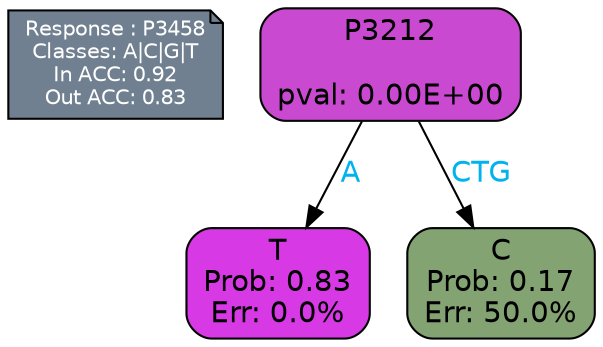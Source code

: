 digraph Tree {
node [shape=box, style="filled, rounded", color="black", fontname=helvetica] ;
graph [ranksep=equally, splines=polylines, bgcolor=transparent, dpi=600] ;
edge [fontname=helvetica] ;
LEGEND [label="Response : P3458
Classes: A|C|G|T
In ACC: 0.92
Out ACC: 0.83
",shape=note,align=left,style=filled,fillcolor="slategray",fontcolor="white",fontsize=10];1 [label="P3212

pval: 0.00E+00", fillcolor="#c94ad1"] ;
2 [label="T
Prob: 0.83
Err: 0.0%", fillcolor="#d739e5"] ;
3 [label="C
Prob: 0.17
Err: 50.0%", fillcolor="#84a372"] ;
1 -> 2 [label="A",fontcolor=deepskyblue2] ;
1 -> 3 [label="CTG",fontcolor=deepskyblue2] ;
{rank = same; 2;3;}{rank = same; LEGEND;1;}}